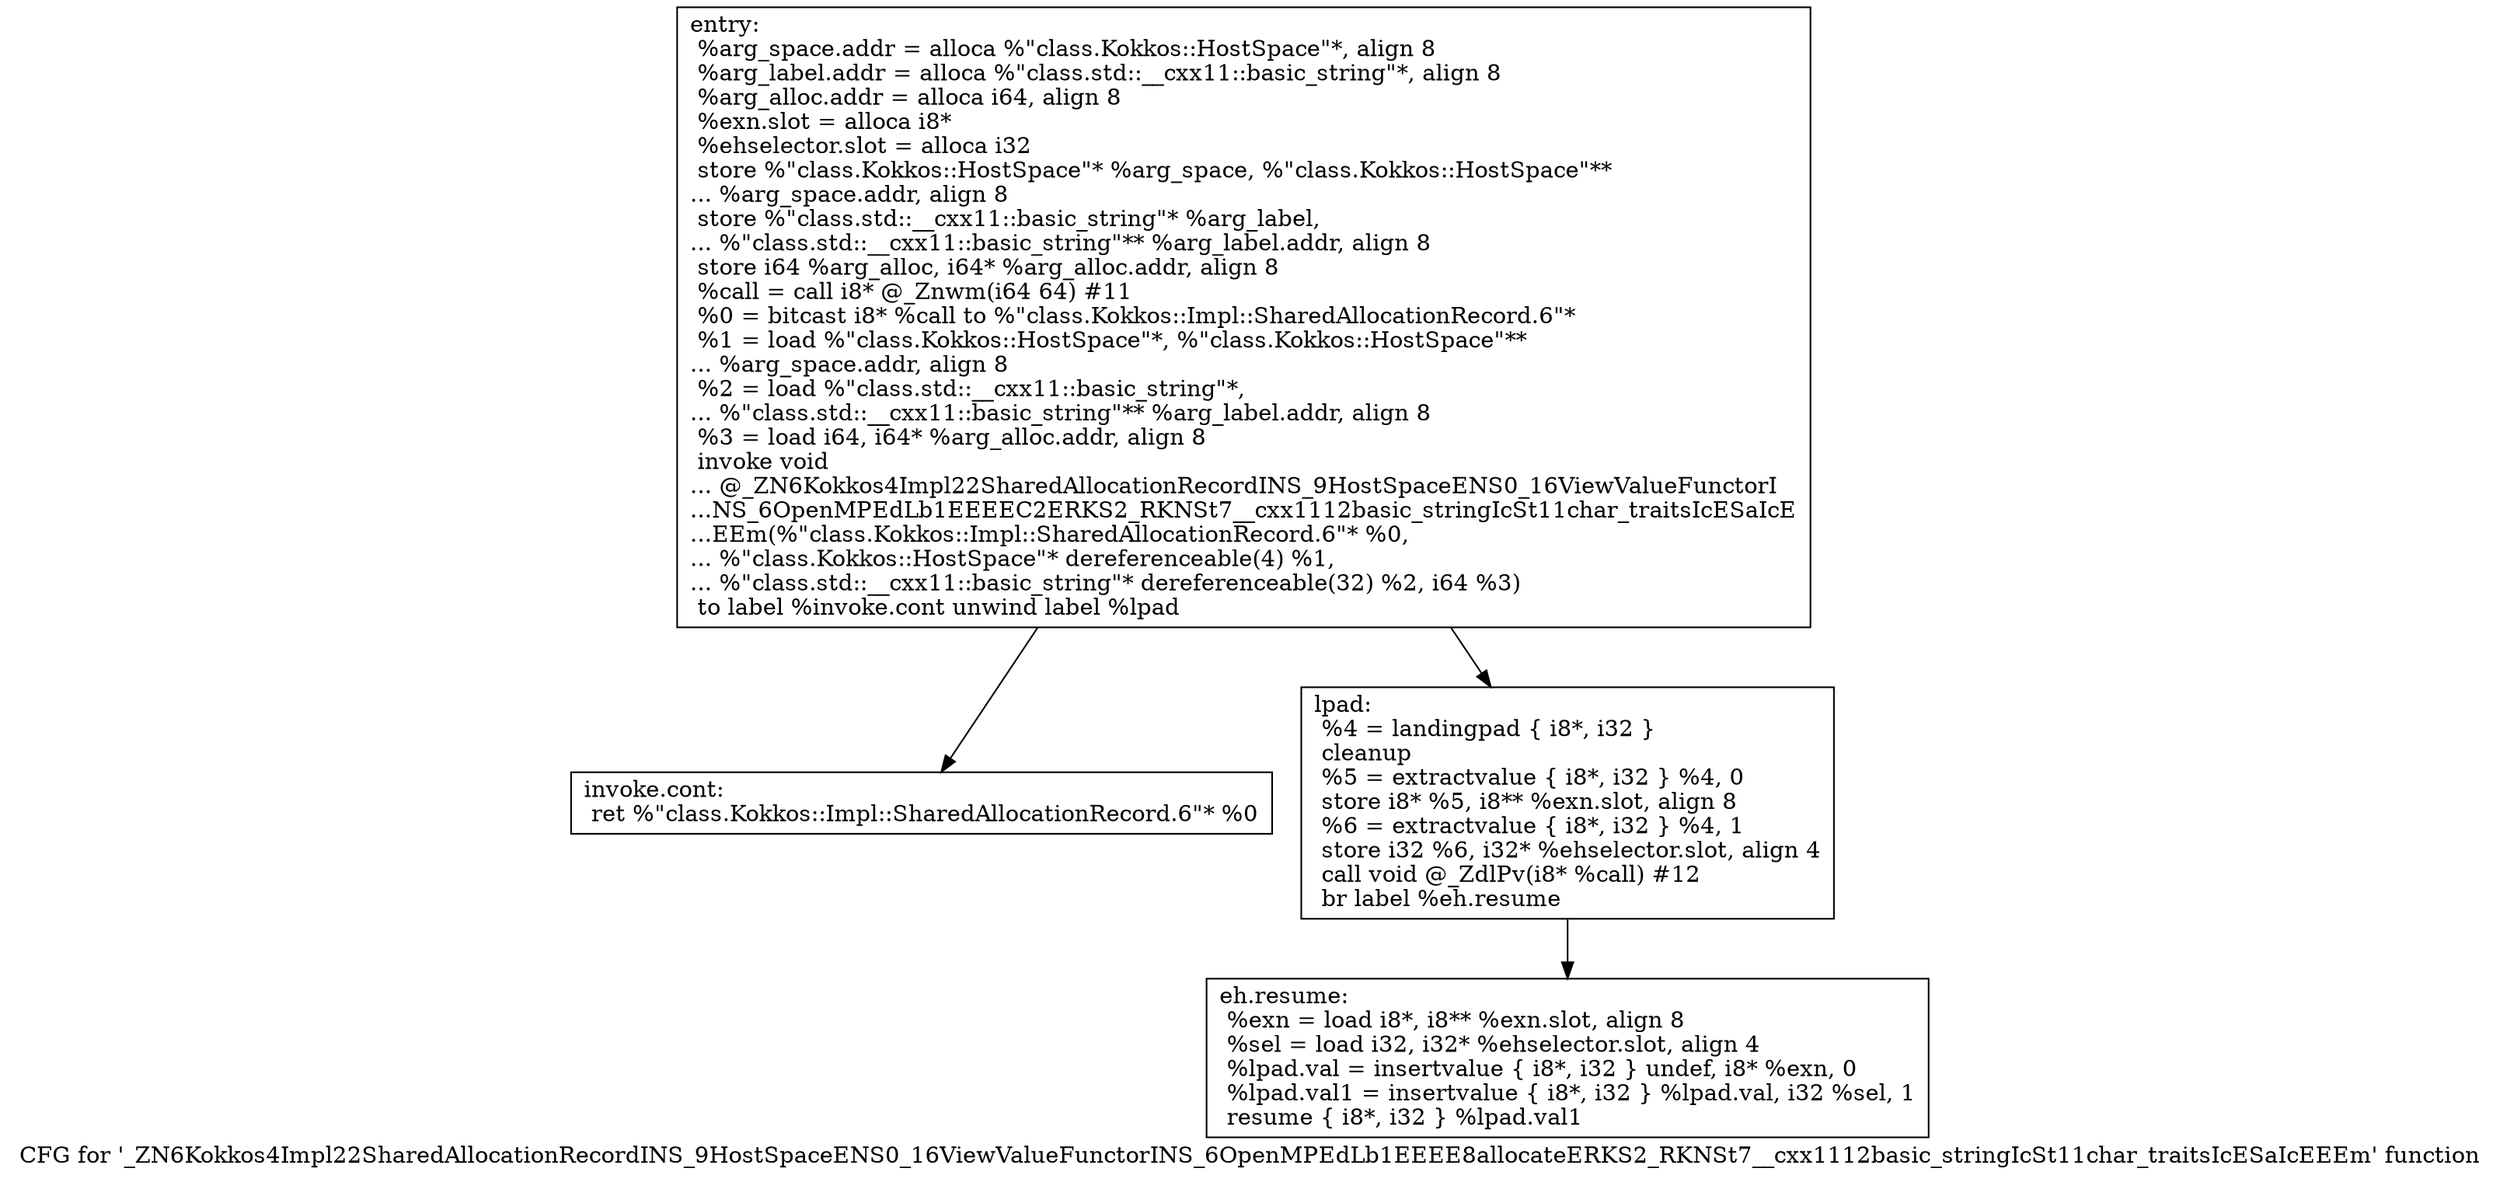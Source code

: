 digraph "CFG for '_ZN6Kokkos4Impl22SharedAllocationRecordINS_9HostSpaceENS0_16ViewValueFunctorINS_6OpenMPEdLb1EEEE8allocateERKS2_RKNSt7__cxx1112basic_stringIcSt11char_traitsIcESaIcEEEm' function" {
	label="CFG for '_ZN6Kokkos4Impl22SharedAllocationRecordINS_9HostSpaceENS0_16ViewValueFunctorINS_6OpenMPEdLb1EEEE8allocateERKS2_RKNSt7__cxx1112basic_stringIcSt11char_traitsIcESaIcEEEm' function";

	Node0x5e58950 [shape=record,label="{entry:\l  %arg_space.addr = alloca %\"class.Kokkos::HostSpace\"*, align 8\l  %arg_label.addr = alloca %\"class.std::__cxx11::basic_string\"*, align 8\l  %arg_alloc.addr = alloca i64, align 8\l  %exn.slot = alloca i8*\l  %ehselector.slot = alloca i32\l  store %\"class.Kokkos::HostSpace\"* %arg_space, %\"class.Kokkos::HostSpace\"**\l... %arg_space.addr, align 8\l  store %\"class.std::__cxx11::basic_string\"* %arg_label,\l... %\"class.std::__cxx11::basic_string\"** %arg_label.addr, align 8\l  store i64 %arg_alloc, i64* %arg_alloc.addr, align 8\l  %call = call i8* @_Znwm(i64 64) #11\l  %0 = bitcast i8* %call to %\"class.Kokkos::Impl::SharedAllocationRecord.6\"*\l  %1 = load %\"class.Kokkos::HostSpace\"*, %\"class.Kokkos::HostSpace\"**\l... %arg_space.addr, align 8\l  %2 = load %\"class.std::__cxx11::basic_string\"*,\l... %\"class.std::__cxx11::basic_string\"** %arg_label.addr, align 8\l  %3 = load i64, i64* %arg_alloc.addr, align 8\l  invoke void\l... @_ZN6Kokkos4Impl22SharedAllocationRecordINS_9HostSpaceENS0_16ViewValueFunctorI\l...NS_6OpenMPEdLb1EEEEC2ERKS2_RKNSt7__cxx1112basic_stringIcSt11char_traitsIcESaIcE\l...EEm(%\"class.Kokkos::Impl::SharedAllocationRecord.6\"* %0,\l... %\"class.Kokkos::HostSpace\"* dereferenceable(4) %1,\l... %\"class.std::__cxx11::basic_string\"* dereferenceable(32) %2, i64 %3)\l          to label %invoke.cont unwind label %lpad\l}"];
	Node0x5e58950 -> Node0x5e59490;
	Node0x5e58950 -> Node0x5e59570;
	Node0x5e59490 [shape=record,label="{invoke.cont:                                      \l  ret %\"class.Kokkos::Impl::SharedAllocationRecord.6\"* %0\l}"];
	Node0x5e59570 [shape=record,label="{lpad:                                             \l  %4 = landingpad \{ i8*, i32 \}\l          cleanup\l  %5 = extractvalue \{ i8*, i32 \} %4, 0\l  store i8* %5, i8** %exn.slot, align 8\l  %6 = extractvalue \{ i8*, i32 \} %4, 1\l  store i32 %6, i32* %ehselector.slot, align 4\l  call void @_ZdlPv(i8* %call) #12\l  br label %eh.resume\l}"];
	Node0x5e59570 -> Node0x5e59e10;
	Node0x5e59e10 [shape=record,label="{eh.resume:                                        \l  %exn = load i8*, i8** %exn.slot, align 8\l  %sel = load i32, i32* %ehselector.slot, align 4\l  %lpad.val = insertvalue \{ i8*, i32 \} undef, i8* %exn, 0\l  %lpad.val1 = insertvalue \{ i8*, i32 \} %lpad.val, i32 %sel, 1\l  resume \{ i8*, i32 \} %lpad.val1\l}"];
}
